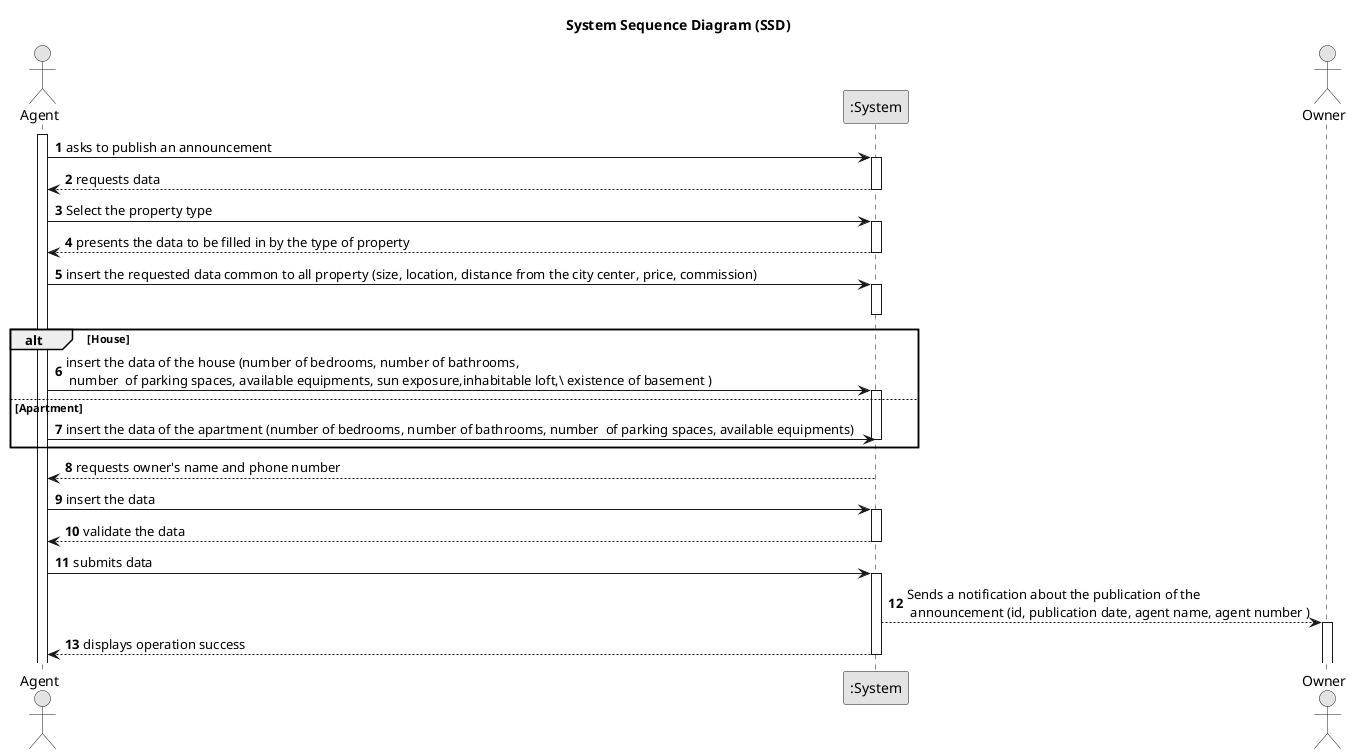 @startuml
skinparam monochrome true
skinparam packageStyle rectangle
skinparam shadowing false

title System Sequence Diagram (SSD)

autonumber

actor "Agent" as Employee
participant ":System" as System
actor "Owner" as Owner

activate Employee

    Employee -> System : asks to publish an announcement
    activate System

        System --> Employee : requests data
    deactivate System

    Employee -> System : Select the property type
    activate System



        System --> Employee : presents the data to be filled in by the type of property

    deactivate System

    Employee -> System : insert the requested data common to all property (size, location, distance from the city center, price, commission)
    activate System

    alt House

    deactivate System

        Employee -> System : insert the data of the house (number of bedrooms, number of bathrooms,\n number  of parking spaces, available equipments, sun exposure,inhabitable loft,\ existence of basement )
            activate System

       else Apartment
             Employee -> System : insert the data of the apartment (number of bedrooms, number of bathrooms, number  of parking spaces, available equipments)
                        deactivate System

             end

    activate System

          System --> Employee : requests owner's name and phone number
          deactivate System

         Employee -> System : insert the data
            activate System



        System --> Employee : validate the data
    deactivate System

    Employee -> System : submits data
    activate System

     System --> Owner : Sends a notification about the publication of the\n announcement (id, publication date, agent name, agent number )
        activate Owner

     System --> Employee : displays operation success
            deactivate System

@enduml